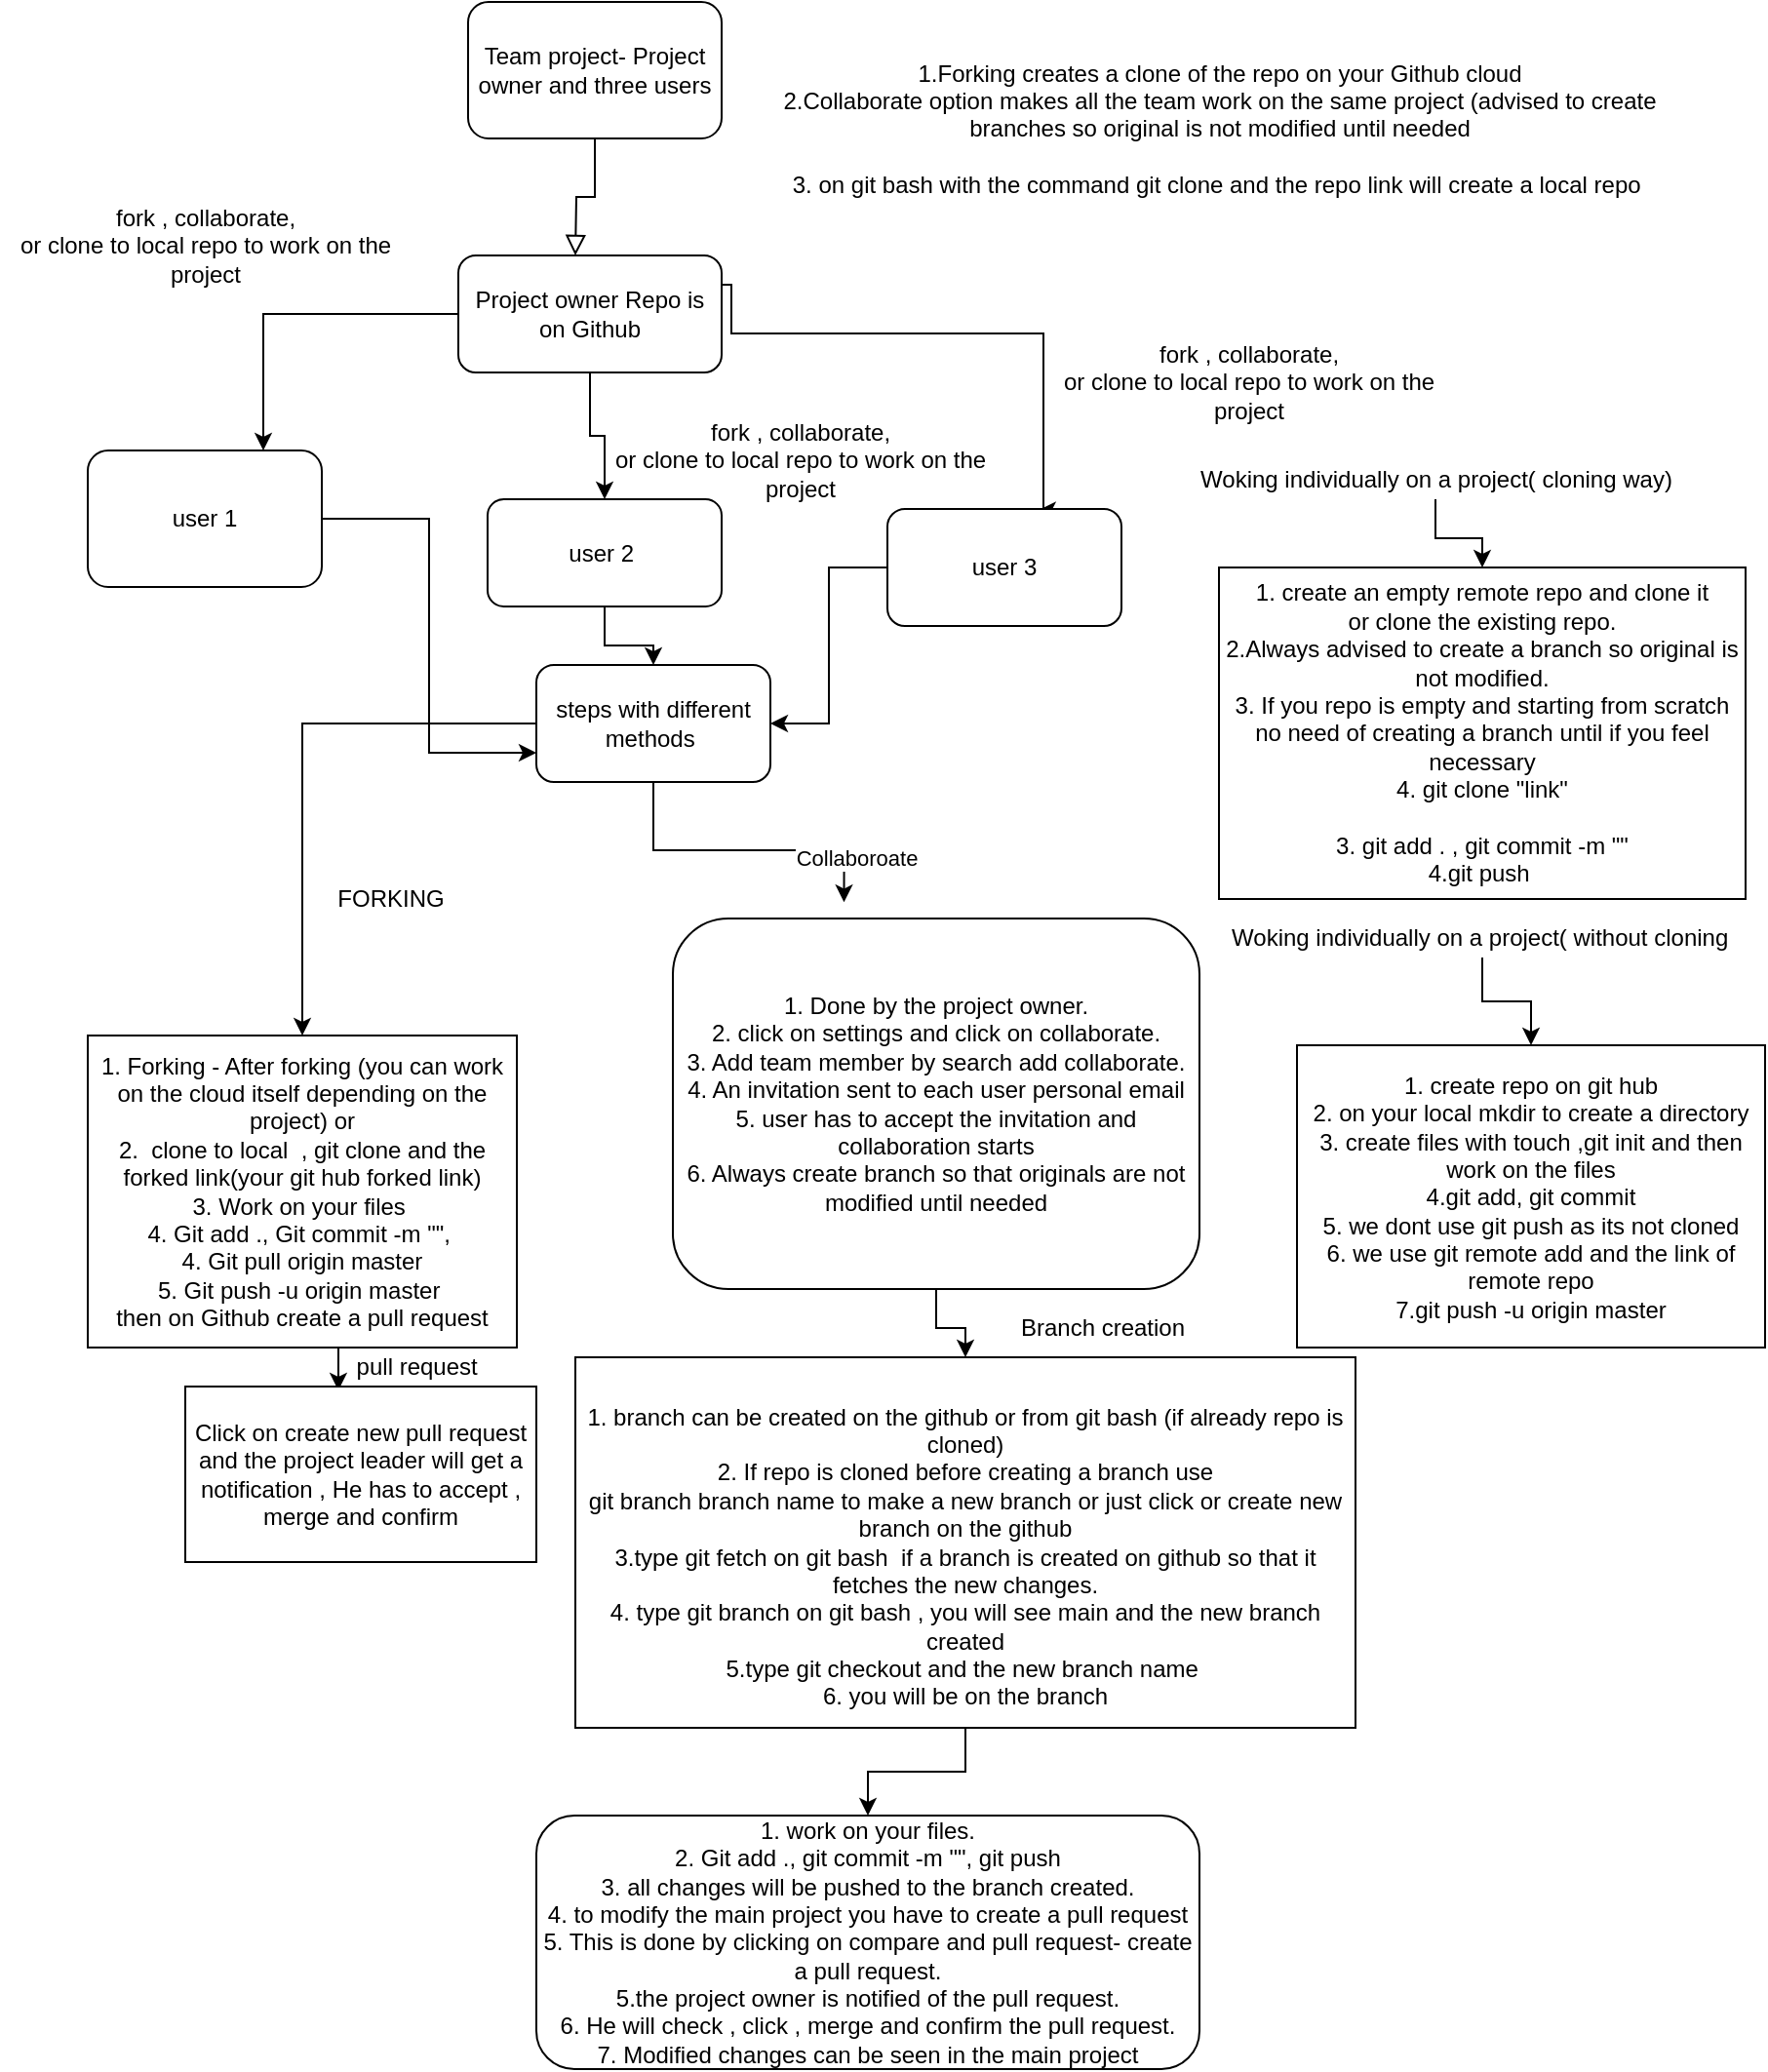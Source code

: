 <mxfile version="17.2.4" type="device"><diagram id="C5RBs43oDa-KdzZeNtuy" name="Page-1"><mxGraphModel dx="1769" dy="574" grid="1" gridSize="10" guides="1" tooltips="1" connect="1" arrows="1" fold="1" page="1" pageScale="1" pageWidth="827" pageHeight="1169" math="0" shadow="0"><root><mxCell id="WIyWlLk6GJQsqaUBKTNV-0"/><mxCell id="WIyWlLk6GJQsqaUBKTNV-1" parent="WIyWlLk6GJQsqaUBKTNV-0"/><mxCell id="WIyWlLk6GJQsqaUBKTNV-2" value="" style="rounded=0;html=1;jettySize=auto;orthogonalLoop=1;fontSize=11;endArrow=block;endFill=0;endSize=8;strokeWidth=1;shadow=0;labelBackgroundColor=none;edgeStyle=orthogonalEdgeStyle;" parent="WIyWlLk6GJQsqaUBKTNV-1" source="WIyWlLk6GJQsqaUBKTNV-3" edge="1"><mxGeometry relative="1" as="geometry"><mxPoint x="220" y="170" as="targetPoint"/></mxGeometry></mxCell><mxCell id="WIyWlLk6GJQsqaUBKTNV-3" value="Team project- Project owner and three users" style="rounded=1;whiteSpace=wrap;html=1;fontSize=12;glass=0;strokeWidth=1;shadow=0;" parent="WIyWlLk6GJQsqaUBKTNV-1" vertex="1"><mxGeometry x="165" y="40" width="130" height="70" as="geometry"/></mxCell><mxCell id="2RE3T6Iwerv57Iv6NNEJ-9" style="edgeStyle=orthogonalEdgeStyle;rounded=0;orthogonalLoop=1;jettySize=auto;html=1;exitX=1;exitY=0.25;exitDx=0;exitDy=0;entryX=0.644;entryY=0.011;entryDx=0;entryDy=0;entryPerimeter=0;" parent="WIyWlLk6GJQsqaUBKTNV-1" source="2RE3T6Iwerv57Iv6NNEJ-1" target="2RE3T6Iwerv57Iv6NNEJ-2" edge="1"><mxGeometry relative="1" as="geometry"><Array as="points"><mxPoint x="300" y="210"/><mxPoint x="460" y="210"/><mxPoint x="460" y="301"/></Array></mxGeometry></mxCell><mxCell id="2RE3T6Iwerv57Iv6NNEJ-11" style="edgeStyle=orthogonalEdgeStyle;rounded=0;orthogonalLoop=1;jettySize=auto;html=1;entryX=0.5;entryY=0;entryDx=0;entryDy=0;" parent="WIyWlLk6GJQsqaUBKTNV-1" source="2RE3T6Iwerv57Iv6NNEJ-1" target="2RE3T6Iwerv57Iv6NNEJ-5" edge="1"><mxGeometry relative="1" as="geometry"/></mxCell><mxCell id="2RE3T6Iwerv57Iv6NNEJ-34" style="edgeStyle=orthogonalEdgeStyle;rounded=0;orthogonalLoop=1;jettySize=auto;html=1;entryX=0.75;entryY=0;entryDx=0;entryDy=0;" parent="WIyWlLk6GJQsqaUBKTNV-1" source="2RE3T6Iwerv57Iv6NNEJ-1" target="2RE3T6Iwerv57Iv6NNEJ-6" edge="1"><mxGeometry relative="1" as="geometry"><mxPoint x="60" y="350" as="targetPoint"/></mxGeometry></mxCell><mxCell id="2RE3T6Iwerv57Iv6NNEJ-1" value="Project owner Repo is on Github" style="rounded=1;whiteSpace=wrap;html=1;" parent="WIyWlLk6GJQsqaUBKTNV-1" vertex="1"><mxGeometry x="160" y="170" width="135" height="60" as="geometry"/></mxCell><mxCell id="2RE3T6Iwerv57Iv6NNEJ-30" style="edgeStyle=orthogonalEdgeStyle;rounded=0;orthogonalLoop=1;jettySize=auto;html=1;entryX=1;entryY=0.5;entryDx=0;entryDy=0;" parent="WIyWlLk6GJQsqaUBKTNV-1" source="2RE3T6Iwerv57Iv6NNEJ-2" target="2RE3T6Iwerv57Iv6NNEJ-27" edge="1"><mxGeometry relative="1" as="geometry"/></mxCell><mxCell id="2RE3T6Iwerv57Iv6NNEJ-2" value="user 3" style="rounded=1;whiteSpace=wrap;html=1;" parent="WIyWlLk6GJQsqaUBKTNV-1" vertex="1"><mxGeometry x="380" y="300" width="120" height="60" as="geometry"/></mxCell><mxCell id="2RE3T6Iwerv57Iv6NNEJ-29" value="" style="edgeStyle=orthogonalEdgeStyle;rounded=0;orthogonalLoop=1;jettySize=auto;html=1;" parent="WIyWlLk6GJQsqaUBKTNV-1" source="2RE3T6Iwerv57Iv6NNEJ-5" target="2RE3T6Iwerv57Iv6NNEJ-27" edge="1"><mxGeometry relative="1" as="geometry"/></mxCell><mxCell id="2RE3T6Iwerv57Iv6NNEJ-5" value="user 2&amp;nbsp;" style="rounded=1;whiteSpace=wrap;html=1;" parent="WIyWlLk6GJQsqaUBKTNV-1" vertex="1"><mxGeometry x="175" y="295" width="120" height="55" as="geometry"/></mxCell><mxCell id="2RE3T6Iwerv57Iv6NNEJ-28" style="edgeStyle=orthogonalEdgeStyle;rounded=0;orthogonalLoop=1;jettySize=auto;html=1;entryX=0;entryY=0.75;entryDx=0;entryDy=0;" parent="WIyWlLk6GJQsqaUBKTNV-1" source="2RE3T6Iwerv57Iv6NNEJ-6" target="2RE3T6Iwerv57Iv6NNEJ-27" edge="1"><mxGeometry relative="1" as="geometry"/></mxCell><mxCell id="2RE3T6Iwerv57Iv6NNEJ-6" value="user 1" style="rounded=1;whiteSpace=wrap;html=1;" parent="WIyWlLk6GJQsqaUBKTNV-1" vertex="1"><mxGeometry x="-30" y="270" width="120" height="70" as="geometry"/></mxCell><mxCell id="2RE3T6Iwerv57Iv6NNEJ-12" value="1.Forking creates a clone of the repo on your Github cloud&lt;br&gt;2.Collaborate option makes all the team work on the same project (advised to create &lt;br&gt;branches so original is not modified until needed&lt;br&gt;&lt;br&gt;3. on git bash with the command git clone and the repo link will create a local repo&amp;nbsp;" style="text;html=1;align=center;verticalAlign=middle;resizable=0;points=[];autosize=1;strokeColor=none;fillColor=none;" parent="WIyWlLk6GJQsqaUBKTNV-1" vertex="1"><mxGeometry x="320" y="65" width="460" height="80" as="geometry"/></mxCell><mxCell id="2RE3T6Iwerv57Iv6NNEJ-13" value="fork , collaborate, &lt;br&gt;or clone to local repo to work on the&lt;br&gt;project" style="text;html=1;align=center;verticalAlign=middle;resizable=0;points=[];autosize=1;strokeColor=none;fillColor=none;" parent="WIyWlLk6GJQsqaUBKTNV-1" vertex="1"><mxGeometry x="-75" y="140" width="210" height="50" as="geometry"/></mxCell><mxCell id="2RE3T6Iwerv57Iv6NNEJ-15" value="fork , collaborate, &lt;br&gt;or clone to local repo to work on the&lt;br&gt;project" style="text;html=1;align=center;verticalAlign=middle;resizable=0;points=[];autosize=1;strokeColor=none;fillColor=none;" parent="WIyWlLk6GJQsqaUBKTNV-1" vertex="1"><mxGeometry x="460" y="210" width="210" height="50" as="geometry"/></mxCell><mxCell id="2RE3T6Iwerv57Iv6NNEJ-16" value="fork , collaborate, &lt;br&gt;or clone to local repo to work on the&lt;br&gt;project" style="text;html=1;align=center;verticalAlign=middle;resizable=0;points=[];autosize=1;strokeColor=none;fillColor=none;" parent="WIyWlLk6GJQsqaUBKTNV-1" vertex="1"><mxGeometry x="230" y="250" width="210" height="50" as="geometry"/></mxCell><mxCell id="2RE3T6Iwerv57Iv6NNEJ-22" style="edgeStyle=orthogonalEdgeStyle;rounded=0;orthogonalLoop=1;jettySize=auto;html=1;exitX=0.5;exitY=1;exitDx=0;exitDy=0;entryX=0.436;entryY=0.022;entryDx=0;entryDy=0;entryPerimeter=0;" parent="WIyWlLk6GJQsqaUBKTNV-1" source="2RE3T6Iwerv57Iv6NNEJ-19" target="2RE3T6Iwerv57Iv6NNEJ-21" edge="1"><mxGeometry relative="1" as="geometry"/></mxCell><mxCell id="2RE3T6Iwerv57Iv6NNEJ-19" value="1. Forking - After forking (you can work on the cloud itself depending on the project) or&lt;br&gt;2.&amp;nbsp; clone to local&amp;nbsp; , git clone and the forked link(your git hub forked link)&lt;br&gt;3. Work on your files&amp;nbsp;&lt;br&gt;4. Git add ., Git commit -m &quot;&quot;,&amp;nbsp;&lt;br&gt;4. Git pull origin master&lt;br&gt;5. Git push -u origin master&amp;nbsp;&lt;br&gt;then on Github create a pull request" style="rounded=0;whiteSpace=wrap;html=1;" parent="WIyWlLk6GJQsqaUBKTNV-1" vertex="1"><mxGeometry x="-30" y="570" width="220" height="160" as="geometry"/></mxCell><mxCell id="2RE3T6Iwerv57Iv6NNEJ-21" value="Click on create new pull request and the project leader will get a notification , He has to accept , merge and confirm" style="rounded=0;whiteSpace=wrap;html=1;" parent="WIyWlLk6GJQsqaUBKTNV-1" vertex="1"><mxGeometry x="20" y="750" width="180" height="90" as="geometry"/></mxCell><mxCell id="2RE3T6Iwerv57Iv6NNEJ-31" value="" style="edgeStyle=orthogonalEdgeStyle;rounded=0;orthogonalLoop=1;jettySize=auto;html=1;" parent="WIyWlLk6GJQsqaUBKTNV-1" source="2RE3T6Iwerv57Iv6NNEJ-27" target="2RE3T6Iwerv57Iv6NNEJ-19" edge="1"><mxGeometry relative="1" as="geometry"/></mxCell><mxCell id="2RE3T6Iwerv57Iv6NNEJ-39" style="edgeStyle=orthogonalEdgeStyle;rounded=0;orthogonalLoop=1;jettySize=auto;html=1;entryX=0.325;entryY=-0.044;entryDx=0;entryDy=0;entryPerimeter=0;" parent="WIyWlLk6GJQsqaUBKTNV-1" source="2RE3T6Iwerv57Iv6NNEJ-27" target="2RE3T6Iwerv57Iv6NNEJ-37" edge="1"><mxGeometry relative="1" as="geometry"/></mxCell><mxCell id="2RE3T6Iwerv57Iv6NNEJ-40" value="Collaboroate" style="edgeLabel;html=1;align=center;verticalAlign=middle;resizable=0;points=[];" parent="2RE3T6Iwerv57Iv6NNEJ-39" vertex="1" connectable="0"><mxGeometry x="0.249" y="7" relative="1" as="geometry"><mxPoint x="39" y="11" as="offset"/></mxGeometry></mxCell><mxCell id="2RE3T6Iwerv57Iv6NNEJ-27" value="steps with different methods&amp;nbsp;" style="rounded=1;whiteSpace=wrap;html=1;" parent="WIyWlLk6GJQsqaUBKTNV-1" vertex="1"><mxGeometry x="200" y="380" width="120" height="60" as="geometry"/></mxCell><mxCell id="OQON4gSc7ETxzKTQWJF8-1" value="" style="edgeStyle=orthogonalEdgeStyle;rounded=0;orthogonalLoop=1;jettySize=auto;html=1;" edge="1" parent="WIyWlLk6GJQsqaUBKTNV-1" source="2RE3T6Iwerv57Iv6NNEJ-37" target="OQON4gSc7ETxzKTQWJF8-0"><mxGeometry relative="1" as="geometry"/></mxCell><mxCell id="2RE3T6Iwerv57Iv6NNEJ-37" value="1. Done by the project owner.&lt;br&gt;2. click on settings and click on collaborate.&lt;br&gt;3. Add team member by search add collaborate.&lt;br&gt;4. An invitation sent to each user personal email&lt;br&gt;5. user has to accept the invitation and collaboration starts&lt;br&gt;6. Always create branch so that originals are not modified until needed&lt;br&gt;" style="rounded=1;whiteSpace=wrap;html=1;" parent="WIyWlLk6GJQsqaUBKTNV-1" vertex="1"><mxGeometry x="270" y="510" width="270" height="190" as="geometry"/></mxCell><mxCell id="2RE3T6Iwerv57Iv6NNEJ-38" value="FORKING" style="text;html=1;align=center;verticalAlign=middle;resizable=0;points=[];autosize=1;strokeColor=none;fillColor=none;" parent="WIyWlLk6GJQsqaUBKTNV-1" vertex="1"><mxGeometry x="90" y="490" width="70" height="20" as="geometry"/></mxCell><mxCell id="OQON4gSc7ETxzKTQWJF8-4" value="" style="edgeStyle=orthogonalEdgeStyle;rounded=0;orthogonalLoop=1;jettySize=auto;html=1;" edge="1" parent="WIyWlLk6GJQsqaUBKTNV-1" source="OQON4gSc7ETxzKTQWJF8-0" target="OQON4gSc7ETxzKTQWJF8-3"><mxGeometry relative="1" as="geometry"/></mxCell><mxCell id="OQON4gSc7ETxzKTQWJF8-0" value="&lt;br&gt;1. branch can be created on the github or from git bash (if already repo is cloned)&lt;br&gt;2. If repo is cloned before creating a branch use&lt;br&gt;git branch branch name to make a new branch or just click or create new branch on the github&lt;br&gt;3.type git fetch on git bash&amp;nbsp; if a branch is created on github so that it fetches the new changes.&lt;br&gt;4. type git branch on git bash , you will see main and the new branch created&lt;br&gt;5.type git checkout and the new branch name&amp;nbsp;&lt;br&gt;6. you will be on the branch" style="rounded=0;whiteSpace=wrap;html=1;" vertex="1" parent="WIyWlLk6GJQsqaUBKTNV-1"><mxGeometry x="220" y="735" width="400" height="190" as="geometry"/></mxCell><mxCell id="OQON4gSc7ETxzKTQWJF8-3" value="1. work on your files.&lt;br&gt;2. Git add ., git commit -m &quot;&quot;, git push&lt;br&gt;3. all changes will be pushed to the branch created.&lt;br&gt;4. to modify the main project you have to create a pull request&lt;br&gt;5. This is done by clicking on compare and pull request- create a pull request.&lt;br&gt;5.the project owner is notified of the pull request.&lt;br&gt;6. He will check , click , merge and confirm the pull request.&lt;br&gt;7. Modified changes can be seen in the main project" style="rounded=1;whiteSpace=wrap;html=1;" vertex="1" parent="WIyWlLk6GJQsqaUBKTNV-1"><mxGeometry x="200" y="970" width="340" height="130" as="geometry"/></mxCell><mxCell id="OQON4gSc7ETxzKTQWJF8-5" value="Branch creation" style="text;html=1;align=center;verticalAlign=middle;resizable=0;points=[];autosize=1;strokeColor=none;fillColor=none;" vertex="1" parent="WIyWlLk6GJQsqaUBKTNV-1"><mxGeometry x="440" y="710" width="100" height="20" as="geometry"/></mxCell><mxCell id="OQON4gSc7ETxzKTQWJF8-6" value="&amp;nbsp; &amp;nbsp; &amp;nbsp;pull request" style="text;html=1;align=center;verticalAlign=middle;resizable=0;points=[];autosize=1;strokeColor=none;fillColor=none;" vertex="1" parent="WIyWlLk6GJQsqaUBKTNV-1"><mxGeometry x="85" y="730" width="90" height="20" as="geometry"/></mxCell><mxCell id="OQON4gSc7ETxzKTQWJF8-7" value="1. create an empty remote repo and clone it&lt;br&gt;or clone the existing repo.&lt;br&gt;2.Always advised to create a branch so original is not modified.&lt;br&gt;3. If you repo is empty and starting from scratch no need of creating a branch until if you feel necessary&lt;br&gt;4. git clone &quot;link&quot;&lt;br&gt;&lt;br&gt;3. git add . , git commit -m &quot;&quot;&lt;br&gt;4.git push&amp;nbsp;&lt;br&gt;" style="rounded=0;whiteSpace=wrap;html=1;" vertex="1" parent="WIyWlLk6GJQsqaUBKTNV-1"><mxGeometry x="550" y="330" width="270" height="170" as="geometry"/></mxCell><mxCell id="OQON4gSc7ETxzKTQWJF8-12" value="" style="edgeStyle=orthogonalEdgeStyle;rounded=0;orthogonalLoop=1;jettySize=auto;html=1;" edge="1" parent="WIyWlLk6GJQsqaUBKTNV-1" source="OQON4gSc7ETxzKTQWJF8-10" target="OQON4gSc7ETxzKTQWJF8-7"><mxGeometry relative="1" as="geometry"/></mxCell><mxCell id="OQON4gSc7ETxzKTQWJF8-10" value="Woking individually on a project( cloning way)" style="text;html=1;align=center;verticalAlign=middle;resizable=0;points=[];autosize=1;strokeColor=none;fillColor=none;" vertex="1" parent="WIyWlLk6GJQsqaUBKTNV-1"><mxGeometry x="531" y="275" width="260" height="20" as="geometry"/></mxCell><mxCell id="OQON4gSc7ETxzKTQWJF8-11" value="1. create repo on git hub&lt;br&gt;2. on your local mkdir to create a directory&lt;br&gt;3. create files with touch ,git init and then work on the files&lt;br&gt;4.git add, git commit&lt;br&gt;5. we dont use git push as its not cloned&lt;br&gt;6. we use git remote add and the link of remote repo&lt;br&gt;7.git push -u origin master&lt;br&gt;" style="rounded=0;whiteSpace=wrap;html=1;" vertex="1" parent="WIyWlLk6GJQsqaUBKTNV-1"><mxGeometry x="590" y="575" width="240" height="155" as="geometry"/></mxCell><mxCell id="OQON4gSc7ETxzKTQWJF8-14" value="" style="edgeStyle=orthogonalEdgeStyle;rounded=0;orthogonalLoop=1;jettySize=auto;html=1;" edge="1" parent="WIyWlLk6GJQsqaUBKTNV-1" source="OQON4gSc7ETxzKTQWJF8-13" target="OQON4gSc7ETxzKTQWJF8-11"><mxGeometry relative="1" as="geometry"/></mxCell><mxCell id="OQON4gSc7ETxzKTQWJF8-13" value="Woking individually on a project( without cloning&amp;nbsp;" style="text;html=1;align=center;verticalAlign=middle;resizable=0;points=[];autosize=1;strokeColor=none;fillColor=none;" vertex="1" parent="WIyWlLk6GJQsqaUBKTNV-1"><mxGeometry x="550" y="510" width="270" height="20" as="geometry"/></mxCell></root></mxGraphModel></diagram></mxfile>